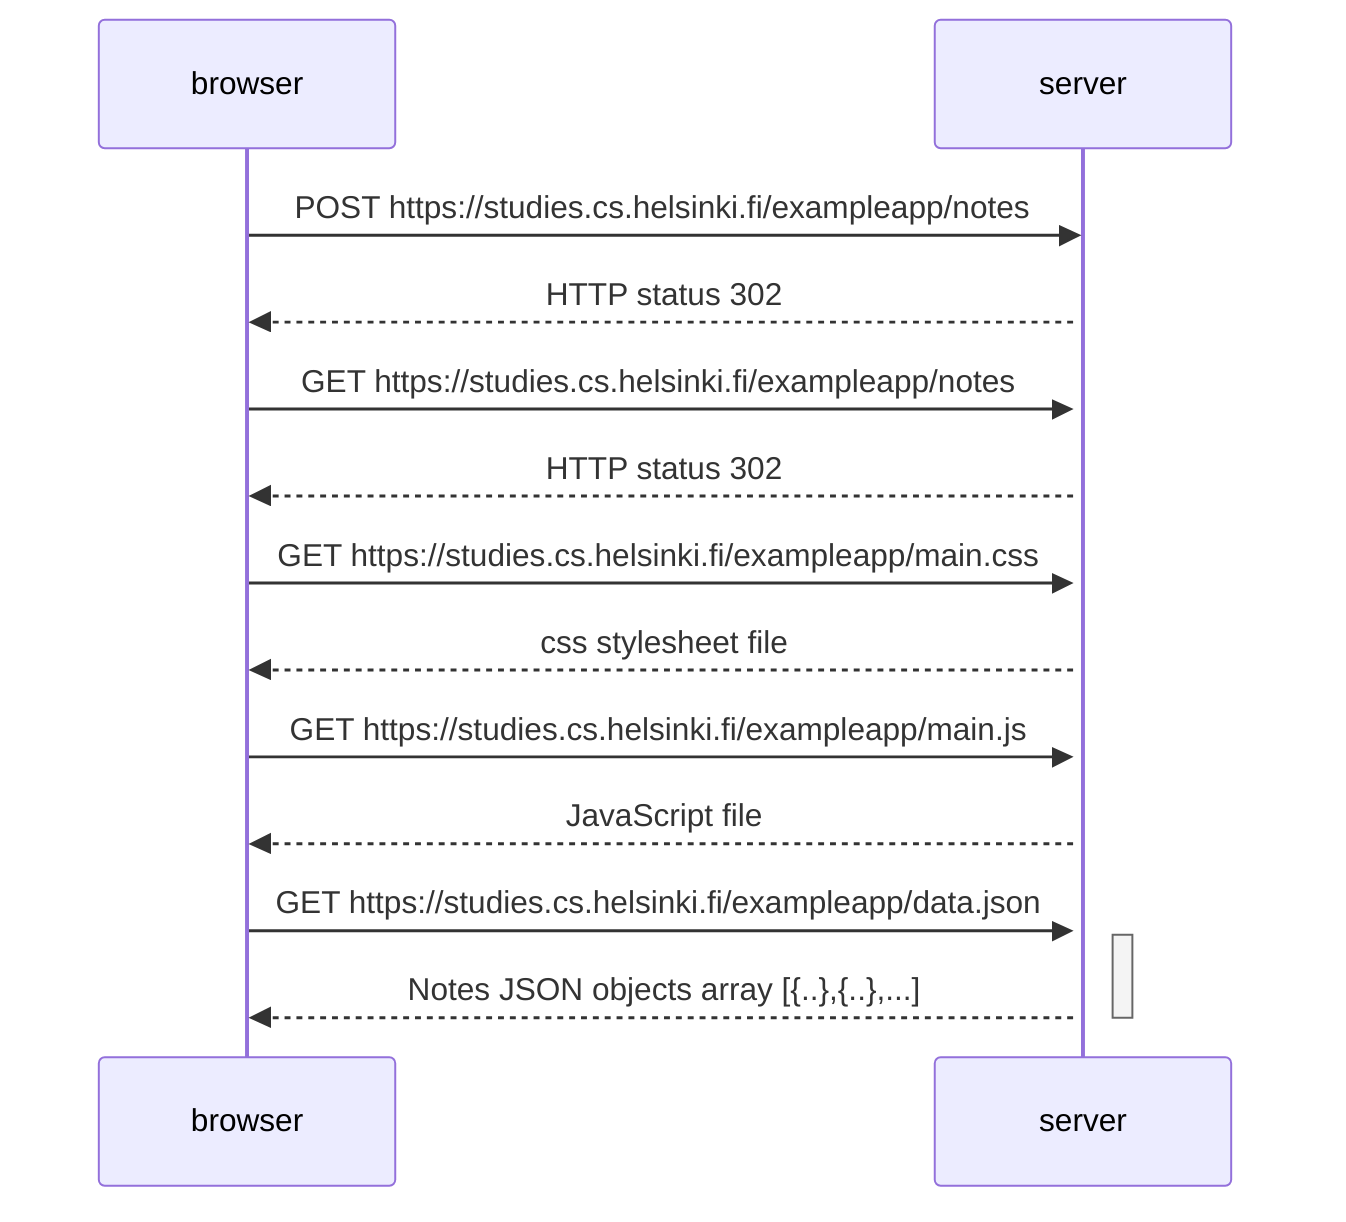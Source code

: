 sequenceDiagram
    participant browser
    participant server
    browser->>server: POST https://studies.cs.helsinki.fi/exampleapp/notes
    activate server
    server-->>browser: HTTP status 302
    browser->>server: GET https://studies.cs.helsinki.fi/exampleapp/notes
    activate server
    server-->>browser: HTTP status 302
    browser->>server: GET https://studies.cs.helsinki.fi/exampleapp/main.css
    activate server
    server-->>browser: css stylesheet file
    browser->>server: GET https://studies.cs.helsinki.fi/exampleapp/main.js
    activate server
    server-->>browser: JavaScript file
    browser->>server: GET https://studies.cs.helsinki.fi/exampleapp/data.json
    activate server
    server-->>browser: Notes JSON objects array [{..},{..},...]
    deactivate server
